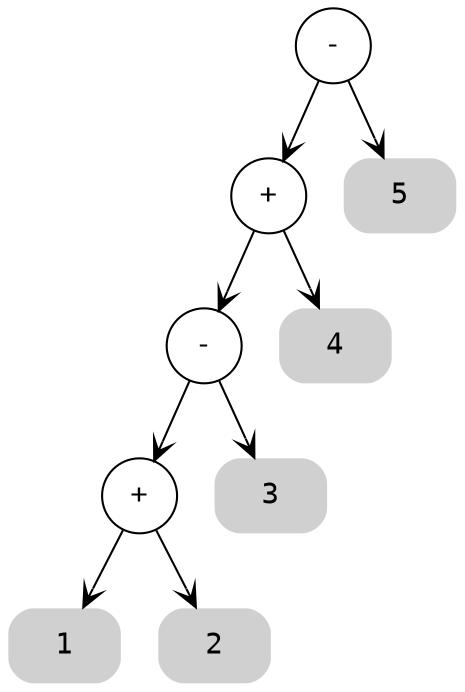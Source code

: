 // dot -Tsvg subexpressions.gv > subexpressions.svg
digraph {
	overlap="scale"
	root="start"
	bgcolor="none"
	edge [color="#666", arrowhead=vee]
	node [fontname="Consolas", shape=circle, style="rounded,filled", color="#777", fillcolor=white]
	s1 -> s2,a;
    s2 -> s3,b;
    s3 -> s4,c;
    s4 -> d,e;
	s1 [label="-"]
	s2 [label="+"]
	s3 [label="-"]
	s4 [label="+"]
    a [label="5", shape=box, color=none, fillcolor="#d0d0d0"]
    b [label="4", shape=box, color=none, fillcolor="#d0d0d0"]
    c [label="3", shape=box, color=none, fillcolor="#d0d0d0"]
    d [label="1", shape=box, color=none, fillcolor="#d0d0d0"]
    e [label="2", shape=box, color=none, fillcolor="#d0d0d0"]
}
